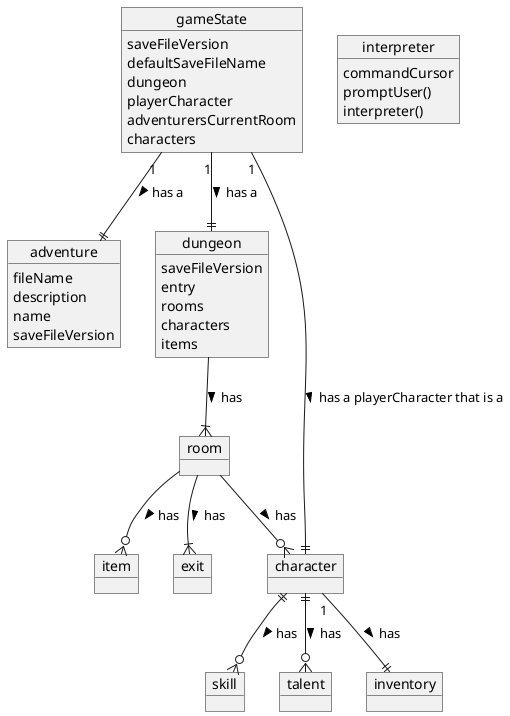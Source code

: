 @startuml adventureUML
object adventure {
    {field} fileName
    {field} description
    {field} name
    {field} saveFileVersion
}

object gameState {
    {field} saveFileVersion
    {field} defaultSaveFileName
    {field} dungeon
    {field} playerCharacter
    {field} adventurersCurrentRoom
    {field} characters
}
object interpreter {
    {field} commandCursor
    {method} promptUser()
    {method} interpreter()
}
object dungeon {
    {field} saveFileVersion
    {field} entry
    {field} rooms
    {field} characters
    {field} items
}
object character
object item
object skill
object talent
object exit
object room
object inventory
gameState "1"--|| adventure : has a >
gameState "1"--|| dungeon : has a >
dungeon --|{ room : has >
room --|{ exit : has >
room --o{ character : has >
room --o{ item : has >
gameState "1"--|| character : has a playerCharacter that is a >
character ||--o{ skill : has >
character ||--o{ talent : has >
character "1" --|| inventory : has >
@enduml